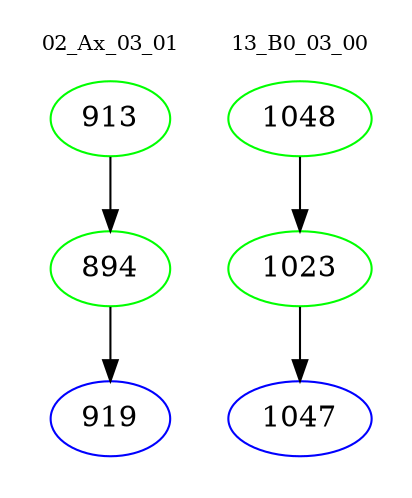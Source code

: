 digraph{
subgraph cluster_0 {
color = white
label = "02_Ax_03_01";
fontsize=10;
T0_913 [label="913", color="green"]
T0_913 -> T0_894 [color="black"]
T0_894 [label="894", color="green"]
T0_894 -> T0_919 [color="black"]
T0_919 [label="919", color="blue"]
}
subgraph cluster_1 {
color = white
label = "13_B0_03_00";
fontsize=10;
T1_1048 [label="1048", color="green"]
T1_1048 -> T1_1023 [color="black"]
T1_1023 [label="1023", color="green"]
T1_1023 -> T1_1047 [color="black"]
T1_1047 [label="1047", color="blue"]
}
}
